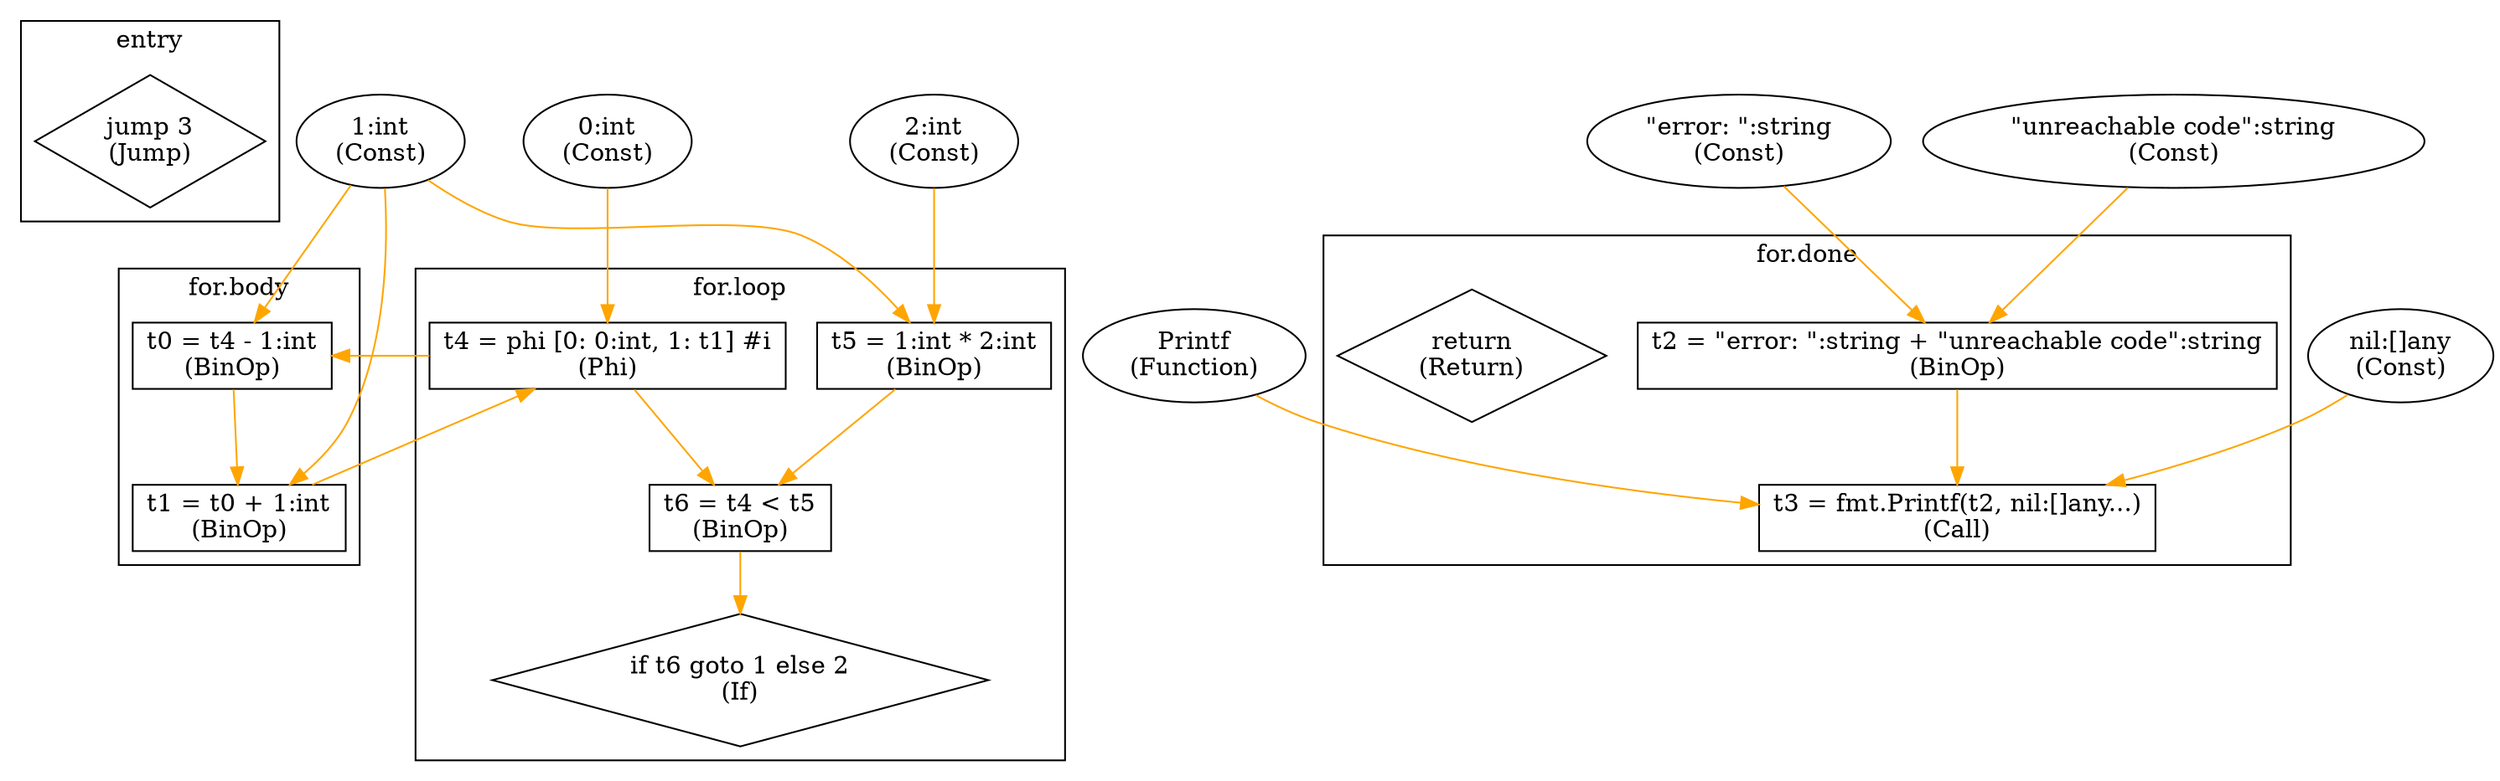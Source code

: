 digraph {
	subgraph cluster_0 {
		color=black;
		label="entry";
		"jump 3\n(Jump)" [shape=diamond];
	}
	subgraph cluster_1 {
		color=black;
		label="for.body";
		"t0 = t4 - 1:int\n(BinOp)" [shape=rectangle];
		"t1 = t0 + 1:int\n(BinOp)" [shape=rectangle];
		"jump 3\n(Jump)" [shape=diamond];
	}
	subgraph cluster_2 {
		color=black;
		label="for.done";
		"t2 = \"error: \":string + \"unreachable code\":string\n(BinOp)" [shape=rectangle];
		"t3 = fmt.Printf(t2, nil:[]any...)\n(Call)" [shape=rectangle];
		"return\n(Return)" [shape=diamond];
	}
	subgraph cluster_3 {
		color=black;
		label="for.loop";
		"t4 = phi [0: 0:int, 1: t1] #i\n(Phi)" [shape=rectangle];
		"t5 = 1:int * 2:int\n(BinOp)" [shape=rectangle];
		"t6 = t4 < t5\n(BinOp)" [shape=rectangle];
		"if t6 goto 1 else 2\n(If)" [shape=diamond];
	}
	"t4 = phi [0: 0:int, 1: t1] #i\n(Phi)" -> "t0 = t4 - 1:int\n(BinOp)" [color=orange];
	"1:int\n(Const)" -> "t0 = t4 - 1:int\n(BinOp)" [color=orange];
	"t0 = t4 - 1:int\n(BinOp)" -> "t1 = t0 + 1:int\n(BinOp)" [color=orange];
	"1:int\n(Const)" -> "t1 = t0 + 1:int\n(BinOp)" [color=orange];
	"\"error: \":string\n(Const)" -> "t2 = \"error: \":string + \"unreachable code\":string\n(BinOp)" [color=orange];
	"\"unreachable code\":string\n(Const)" -> "t2 = \"error: \":string + \"unreachable code\":string\n(BinOp)" [color=orange];
	"Printf\n(Function)" -> "t3 = fmt.Printf(t2, nil:[]any...)\n(Call)" [color=orange];
	"t2 = \"error: \":string + \"unreachable code\":string\n(BinOp)" -> "t3 = fmt.Printf(t2, nil:[]any...)\n(Call)" [color=orange];
	"nil:[]any\n(Const)" -> "t3 = fmt.Printf(t2, nil:[]any...)\n(Call)" [color=orange];
	"0:int\n(Const)" -> "t4 = phi [0: 0:int, 1: t1] #i\n(Phi)" [color=orange];
	"t1 = t0 + 1:int\n(BinOp)" -> "t4 = phi [0: 0:int, 1: t1] #i\n(Phi)" [color=orange];
	"1:int\n(Const)" -> "t5 = 1:int * 2:int\n(BinOp)" [color=orange];
	"2:int\n(Const)" -> "t5 = 1:int * 2:int\n(BinOp)" [color=orange];
	"t4 = phi [0: 0:int, 1: t1] #i\n(Phi)" -> "t6 = t4 < t5\n(BinOp)" [color=orange];
	"t5 = 1:int * 2:int\n(BinOp)" -> "t6 = t4 < t5\n(BinOp)" [color=orange];
	"t6 = t4 < t5\n(BinOp)" -> "if t6 goto 1 else 2\n(If)" [color=orange];
}
